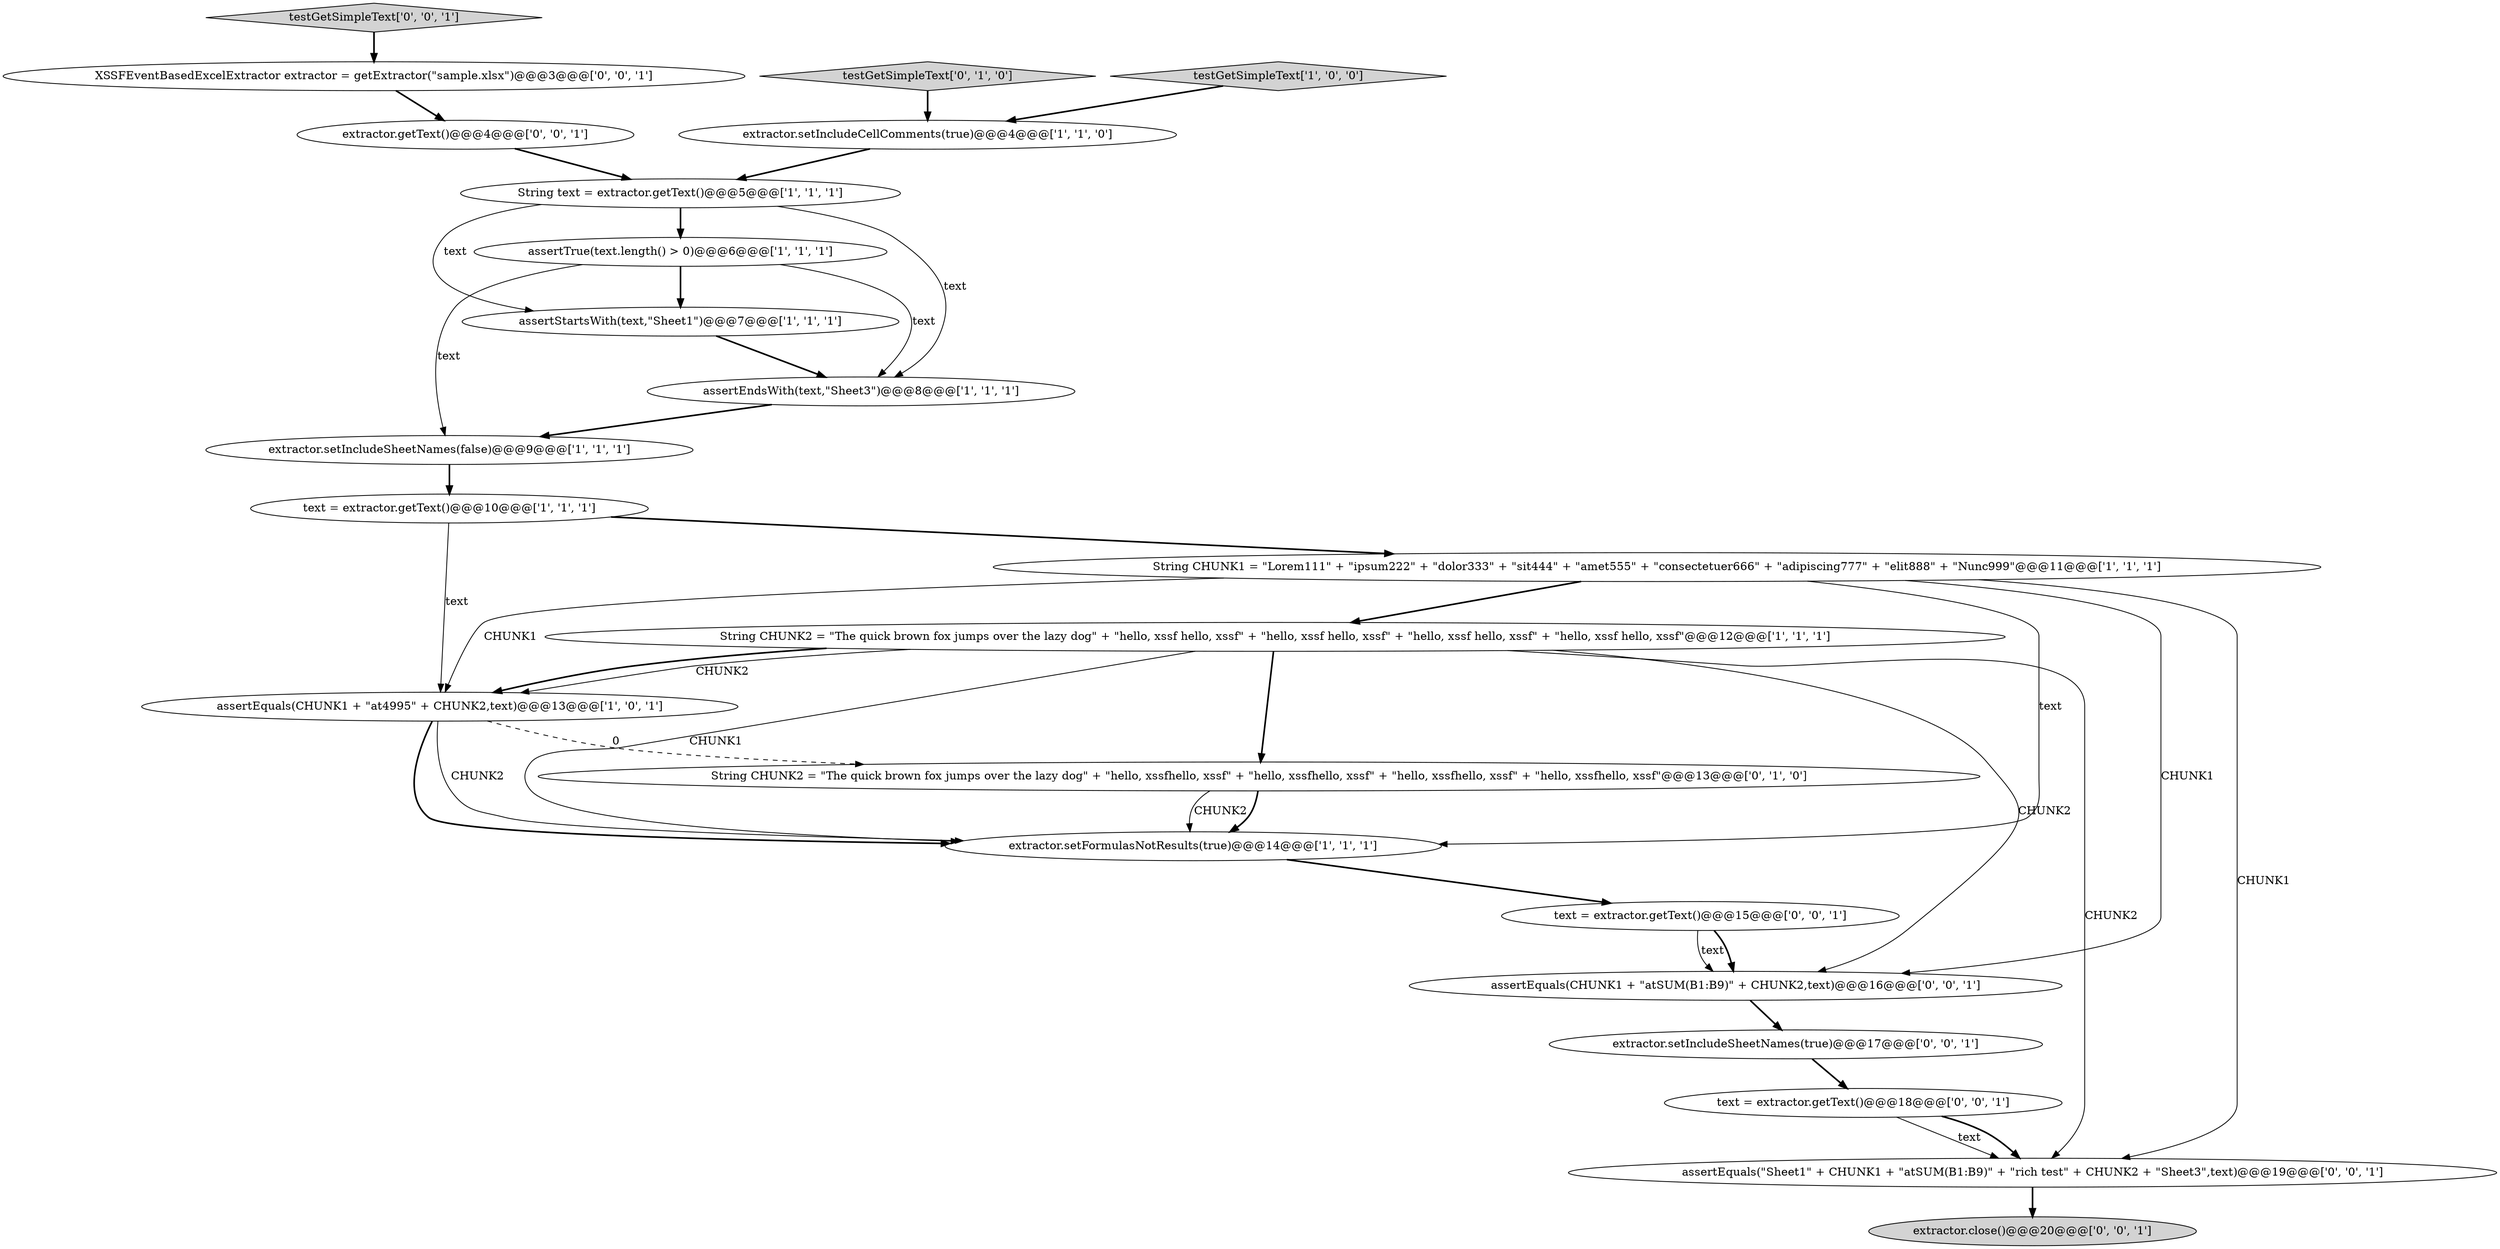 digraph {
3 [style = filled, label = "assertEndsWith(text,\"Sheet3\")@@@8@@@['1', '1', '1']", fillcolor = white, shape = ellipse image = "AAA0AAABBB1BBB"];
10 [style = filled, label = "String CHUNK2 = \"The quick brown fox jumps over the lazy dog\" + \"hello, xssf hello, xssf\" + \"hello, xssf hello, xssf\" + \"hello, xssf hello, xssf\" + \"hello, xssf hello, xssf\"@@@12@@@['1', '1', '1']", fillcolor = white, shape = ellipse image = "AAA0AAABBB1BBB"];
15 [style = filled, label = "assertEquals(\"Sheet1\" + CHUNK1 + \"atSUM(B1:B9)\" + \"rich test\" + CHUNK2 + \"Sheet3\",text)@@@19@@@['0', '0', '1']", fillcolor = white, shape = ellipse image = "AAA0AAABBB3BBB"];
9 [style = filled, label = "testGetSimpleText['1', '0', '0']", fillcolor = lightgray, shape = diamond image = "AAA0AAABBB1BBB"];
22 [style = filled, label = "extractor.setIncludeSheetNames(true)@@@17@@@['0', '0', '1']", fillcolor = white, shape = ellipse image = "AAA0AAABBB3BBB"];
20 [style = filled, label = "extractor.getText()@@@4@@@['0', '0', '1']", fillcolor = white, shape = ellipse image = "AAA0AAABBB3BBB"];
21 [style = filled, label = "XSSFEventBasedExcelExtractor extractor = getExtractor(\"sample.xlsx\")@@@3@@@['0', '0', '1']", fillcolor = white, shape = ellipse image = "AAA0AAABBB3BBB"];
18 [style = filled, label = "testGetSimpleText['0', '0', '1']", fillcolor = lightgray, shape = diamond image = "AAA0AAABBB3BBB"];
16 [style = filled, label = "assertEquals(CHUNK1 + \"atSUM(B1:B9)\" + CHUNK2,text)@@@16@@@['0', '0', '1']", fillcolor = white, shape = ellipse image = "AAA0AAABBB3BBB"];
13 [style = filled, label = "testGetSimpleText['0', '1', '0']", fillcolor = lightgray, shape = diamond image = "AAA0AAABBB2BBB"];
5 [style = filled, label = "String text = extractor.getText()@@@5@@@['1', '1', '1']", fillcolor = white, shape = ellipse image = "AAA0AAABBB1BBB"];
8 [style = filled, label = "String CHUNK1 = \"Lorem111\" + \"ipsum222\" + \"dolor333\" + \"sit444\" + \"amet555\" + \"consectetuer666\" + \"adipiscing777\" + \"elit888\" + \"Nunc999\"@@@11@@@['1', '1', '1']", fillcolor = white, shape = ellipse image = "AAA0AAABBB1BBB"];
14 [style = filled, label = "text = extractor.getText()@@@18@@@['0', '0', '1']", fillcolor = white, shape = ellipse image = "AAA0AAABBB3BBB"];
0 [style = filled, label = "extractor.setIncludeCellComments(true)@@@4@@@['1', '1', '0']", fillcolor = white, shape = ellipse image = "AAA0AAABBB1BBB"];
17 [style = filled, label = "extractor.close()@@@20@@@['0', '0', '1']", fillcolor = lightgray, shape = ellipse image = "AAA0AAABBB3BBB"];
1 [style = filled, label = "assertStartsWith(text,\"Sheet1\")@@@7@@@['1', '1', '1']", fillcolor = white, shape = ellipse image = "AAA0AAABBB1BBB"];
4 [style = filled, label = "text = extractor.getText()@@@10@@@['1', '1', '1']", fillcolor = white, shape = ellipse image = "AAA0AAABBB1BBB"];
6 [style = filled, label = "assertTrue(text.length() > 0)@@@6@@@['1', '1', '1']", fillcolor = white, shape = ellipse image = "AAA0AAABBB1BBB"];
11 [style = filled, label = "extractor.setFormulasNotResults(true)@@@14@@@['1', '1', '1']", fillcolor = white, shape = ellipse image = "AAA0AAABBB1BBB"];
7 [style = filled, label = "extractor.setIncludeSheetNames(false)@@@9@@@['1', '1', '1']", fillcolor = white, shape = ellipse image = "AAA0AAABBB1BBB"];
19 [style = filled, label = "text = extractor.getText()@@@15@@@['0', '0', '1']", fillcolor = white, shape = ellipse image = "AAA0AAABBB3BBB"];
12 [style = filled, label = "String CHUNK2 = \"The quick brown fox jumps over the lazy dog\" + \"hello, xssfhello, xssf\" + \"hello, xssfhello, xssf\" + \"hello, xssfhello, xssf\" + \"hello, xssfhello, xssf\"@@@13@@@['0', '1', '0']", fillcolor = white, shape = ellipse image = "AAA1AAABBB2BBB"];
2 [style = filled, label = "assertEquals(CHUNK1 + \"at4995\" + CHUNK2,text)@@@13@@@['1', '0', '1']", fillcolor = white, shape = ellipse image = "AAA0AAABBB1BBB"];
10->11 [style = solid, label="CHUNK1"];
19->16 [style = solid, label="text"];
10->2 [style = bold, label=""];
8->16 [style = solid, label="CHUNK1"];
12->11 [style = solid, label="CHUNK2"];
13->0 [style = bold, label=""];
2->11 [style = bold, label=""];
14->15 [style = solid, label="text"];
20->5 [style = bold, label=""];
6->7 [style = solid, label="text"];
8->2 [style = solid, label="CHUNK1"];
4->8 [style = bold, label=""];
9->0 [style = bold, label=""];
16->22 [style = bold, label=""];
3->7 [style = bold, label=""];
2->11 [style = solid, label="CHUNK2"];
8->15 [style = solid, label="CHUNK1"];
8->11 [style = solid, label="text"];
10->12 [style = bold, label=""];
19->16 [style = bold, label=""];
4->2 [style = solid, label="text"];
1->3 [style = bold, label=""];
21->20 [style = bold, label=""];
22->14 [style = bold, label=""];
7->4 [style = bold, label=""];
11->19 [style = bold, label=""];
18->21 [style = bold, label=""];
12->11 [style = bold, label=""];
6->3 [style = solid, label="text"];
0->5 [style = bold, label=""];
5->3 [style = solid, label="text"];
5->1 [style = solid, label="text"];
14->15 [style = bold, label=""];
6->1 [style = bold, label=""];
10->16 [style = solid, label="CHUNK2"];
10->15 [style = solid, label="CHUNK2"];
8->10 [style = bold, label=""];
5->6 [style = bold, label=""];
2->12 [style = dashed, label="0"];
10->2 [style = solid, label="CHUNK2"];
15->17 [style = bold, label=""];
}
